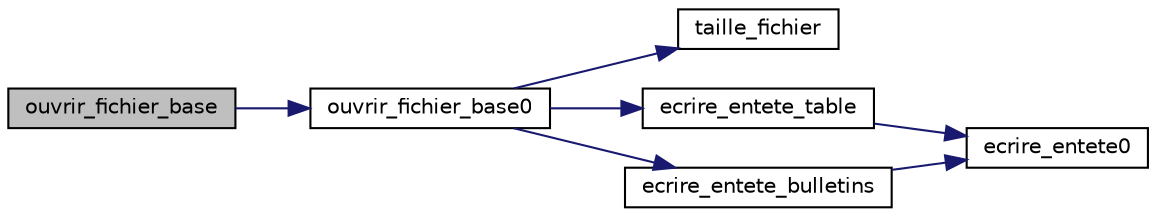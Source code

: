 digraph "ouvrir_fichier_base"
{
 // INTERACTIVE_SVG=YES
  edge [fontname="Helvetica",fontsize="10",labelfontname="Helvetica",labelfontsize="10"];
  node [fontname="Helvetica",fontsize="10",shape=record];
  rankdir="LR";
  Node71 [label="ouvrir_fichier_base",height=0.2,width=0.4,color="black", fillcolor="grey75", style="filled", fontcolor="black"];
  Node71 -> Node72 [color="midnightblue",fontsize="10",style="solid",fontname="Helvetica"];
  Node72 [label="ouvrir_fichier_base0",height=0.2,width=0.4,color="black", fillcolor="white", style="filled",URL="$fonctions__auxiliaires_8cpp.html#aeafedd27b99b9ca6eecd49ff027b3671",tooltip="Ouvre une base de données de type table (bulletins + lignes) en écriture pour un segment d&#39;exécution ..."];
  Node72 -> Node73 [color="midnightblue",fontsize="10",style="solid",fontname="Helvetica"];
  Node73 [label="taille_fichier",height=0.2,width=0.4,color="black", fillcolor="white", style="filled",URL="$fonctions__auxiliaires_8cpp.html#aa4c818d49539c9dec49c5cf3144b8f53",tooltip="Taille du fichier en octets. "];
  Node72 -> Node74 [color="midnightblue",fontsize="10",style="solid",fontname="Helvetica"];
  Node74 [label="ecrire_entete_table",height=0.2,width=0.4,color="black", fillcolor="white", style="filled",URL="$fonctions__auxiliaires_8cpp.html#aff3c87803f64d34f00a30ef30bb74a9b"];
  Node74 -> Node75 [color="midnightblue",fontsize="10",style="solid",fontname="Helvetica"];
  Node75 [label="ecrire_entete0",height=0.2,width=0.4,color="black", fillcolor="white", style="filled",URL="$fonctions__auxiliaires_8cpp.html#aca69dd2811b53b087f39810c114e7dde",tooltip="Ecrit les libellés des colonnes d&#39;une base quelconque avec un tableau de libellés de taille donnée..."];
  Node72 -> Node76 [color="midnightblue",fontsize="10",style="solid",fontname="Helvetica"];
  Node76 [label="ecrire_entete_bulletins",height=0.2,width=0.4,color="black", fillcolor="white", style="filled",URL="$fonctions__auxiliaires_8cpp.html#a5e2253f583a3358618441c2cba35742b",tooltip="Ecrit les libellés des colonnes des bulletins. "];
  Node76 -> Node75 [color="midnightblue",fontsize="10",style="solid",fontname="Helvetica"];
}
